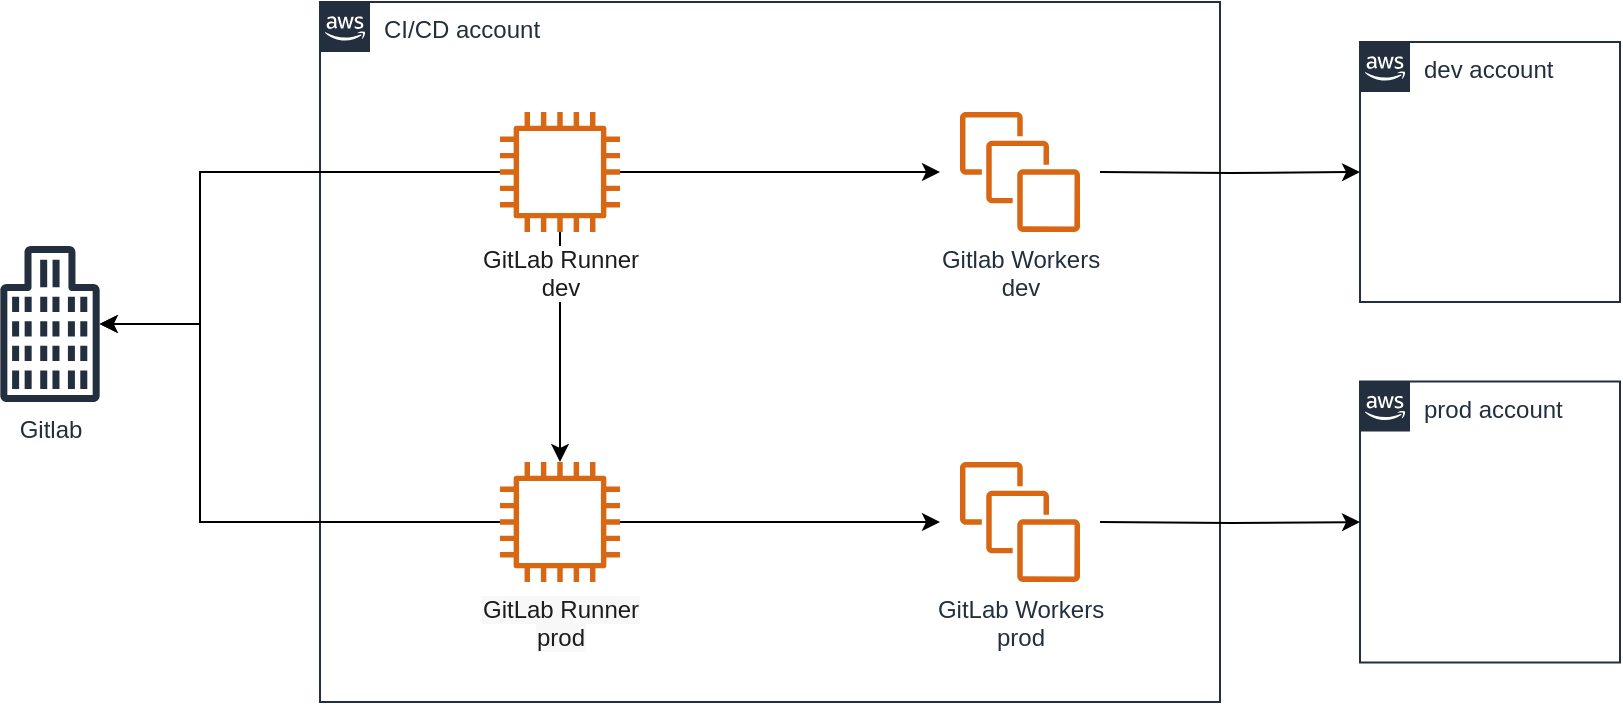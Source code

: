 <mxfile version="14.6.13" type="device"><diagram id="oKqRkq61MVrXqYHyYyZw" name="Page-1"><mxGraphModel dx="1106" dy="997" grid="1" gridSize="10" guides="1" tooltips="1" connect="1" arrows="1" fold="1" page="1" pageScale="1" pageWidth="1169" pageHeight="827" math="0" shadow="0"><root><mxCell id="0"/><mxCell id="1" parent="0"/><mxCell id="YkTOxDiAVk9wTFDEiVQZ-1" value="CI/CD account" style="points=[[0,0],[0.25,0],[0.5,0],[0.75,0],[1,0],[1,0.25],[1,0.5],[1,0.75],[1,1],[0.75,1],[0.5,1],[0.25,1],[0,1],[0,0.75],[0,0.5],[0,0.25]];outlineConnect=0;gradientColor=none;html=1;whiteSpace=wrap;fontSize=12;fontStyle=0;shape=mxgraph.aws4.group;grIcon=mxgraph.aws4.group_aws_cloud_alt;strokeColor=#232F3E;fillColor=none;verticalAlign=top;align=left;spacingLeft=30;fontColor=#232F3E;dashed=0;" parent="1" vertex="1"><mxGeometry x="350" y="160" width="450" height="350" as="geometry"/></mxCell><mxCell id="YkTOxDiAVk9wTFDEiVQZ-2" value="dev account" style="points=[[0,0],[0.25,0],[0.5,0],[0.75,0],[1,0],[1,0.25],[1,0.5],[1,0.75],[1,1],[0.75,1],[0.5,1],[0.25,1],[0,1],[0,0.75],[0,0.5],[0,0.25]];outlineConnect=0;gradientColor=none;html=1;whiteSpace=wrap;fontSize=12;fontStyle=0;shape=mxgraph.aws4.group;grIcon=mxgraph.aws4.group_aws_cloud_alt;strokeColor=#232F3E;fillColor=none;verticalAlign=top;align=left;spacingLeft=30;fontColor=#232F3E;dashed=0;" parent="1" vertex="1"><mxGeometry x="870" y="180" width="130" height="130" as="geometry"/></mxCell><mxCell id="YkTOxDiAVk9wTFDEiVQZ-3" value="prod account" style="points=[[0,0],[0.25,0],[0.5,0],[0.75,0],[1,0],[1,0.25],[1,0.5],[1,0.75],[1,1],[0.75,1],[0.5,1],[0.25,1],[0,1],[0,0.75],[0,0.5],[0,0.25]];outlineConnect=0;gradientColor=none;html=1;whiteSpace=wrap;fontSize=12;fontStyle=0;shape=mxgraph.aws4.group;grIcon=mxgraph.aws4.group_aws_cloud_alt;strokeColor=#232F3E;fillColor=none;verticalAlign=top;align=left;spacingLeft=30;fontColor=#232F3E;dashed=0;" parent="1" vertex="1"><mxGeometry x="870" y="349.75" width="130" height="140.5" as="geometry"/></mxCell><mxCell id="YkTOxDiAVk9wTFDEiVQZ-4" value="Gitlab" style="outlineConnect=0;fontColor=#232F3E;gradientColor=none;fillColor=#232F3E;strokeColor=none;dashed=0;verticalLabelPosition=bottom;verticalAlign=top;align=center;html=1;fontSize=12;fontStyle=0;aspect=fixed;pointerEvents=1;shape=mxgraph.aws4.office_building;" parent="1" vertex="1"><mxGeometry x="190" y="282" width="50" height="78" as="geometry"/></mxCell><mxCell id="YkTOxDiAVk9wTFDEiVQZ-19" style="edgeStyle=orthogonalEdgeStyle;rounded=0;orthogonalLoop=1;jettySize=auto;html=1;" parent="1" source="YkTOxDiAVk9wTFDEiVQZ-6" edge="1"><mxGeometry relative="1" as="geometry"><mxPoint x="660" y="245" as="targetPoint"/></mxGeometry></mxCell><mxCell id="YkTOxDiAVk9wTFDEiVQZ-26" style="edgeStyle=orthogonalEdgeStyle;rounded=0;orthogonalLoop=1;jettySize=auto;html=1;" parent="1" source="YkTOxDiAVk9wTFDEiVQZ-6" target="YkTOxDiAVk9wTFDEiVQZ-4" edge="1"><mxGeometry relative="1" as="geometry"><Array as="points"><mxPoint x="290" y="245"/><mxPoint x="290" y="321"/></Array></mxGeometry></mxCell><mxCell id="IjJnzKWBMVJrhwVB2hEY-1" value="" style="edgeStyle=orthogonalEdgeStyle;rounded=0;orthogonalLoop=1;jettySize=auto;html=1;" edge="1" parent="1" source="YkTOxDiAVk9wTFDEiVQZ-6" target="YkTOxDiAVk9wTFDEiVQZ-7"><mxGeometry relative="1" as="geometry"/></mxCell><mxCell id="YkTOxDiAVk9wTFDEiVQZ-6" value="&lt;span style=&quot;color: rgb(29 , 28 , 29) ; text-align: left ; background-color: rgb(255 , 255 , 255)&quot;&gt;&lt;font style=&quot;font-size: 12px&quot;&gt;GitLab Runner&lt;br&gt;dev&lt;/font&gt;&lt;/span&gt;" style="outlineConnect=0;fontColor=#232F3E;gradientColor=none;fillColor=#D86613;strokeColor=none;dashed=0;verticalLabelPosition=bottom;verticalAlign=top;align=center;html=1;fontSize=12;fontStyle=0;aspect=fixed;pointerEvents=1;shape=mxgraph.aws4.instance2;" parent="1" vertex="1"><mxGeometry x="440" y="215" width="60" height="60" as="geometry"/></mxCell><mxCell id="YkTOxDiAVk9wTFDEiVQZ-20" style="edgeStyle=orthogonalEdgeStyle;rounded=0;orthogonalLoop=1;jettySize=auto;html=1;" parent="1" source="YkTOxDiAVk9wTFDEiVQZ-7" edge="1"><mxGeometry relative="1" as="geometry"><mxPoint x="660" y="420" as="targetPoint"/></mxGeometry></mxCell><mxCell id="YkTOxDiAVk9wTFDEiVQZ-27" style="edgeStyle=orthogonalEdgeStyle;rounded=0;orthogonalLoop=1;jettySize=auto;html=1;" parent="1" source="YkTOxDiAVk9wTFDEiVQZ-7" target="YkTOxDiAVk9wTFDEiVQZ-4" edge="1"><mxGeometry relative="1" as="geometry"><Array as="points"><mxPoint x="290" y="420"/><mxPoint x="290" y="321"/></Array></mxGeometry></mxCell><mxCell id="YkTOxDiAVk9wTFDEiVQZ-7" value="&lt;span style=&quot;color: rgb(29 , 28 , 29) ; text-align: left ; background-color: rgb(248 , 248 , 248)&quot;&gt;&lt;font style=&quot;font-size: 12px&quot;&gt;GitLab Runner&lt;br&gt;prod&lt;/font&gt;&lt;/span&gt;" style="outlineConnect=0;fontColor=#232F3E;gradientColor=none;fillColor=#D86613;strokeColor=none;dashed=0;verticalLabelPosition=bottom;verticalAlign=top;align=center;html=1;fontSize=12;fontStyle=0;aspect=fixed;pointerEvents=1;shape=mxgraph.aws4.instance2;" parent="1" vertex="1"><mxGeometry x="440" y="390" width="60" height="60" as="geometry"/></mxCell><mxCell id="YkTOxDiAVk9wTFDEiVQZ-21" style="edgeStyle=orthogonalEdgeStyle;rounded=0;orthogonalLoop=1;jettySize=auto;html=1;entryX=0;entryY=0.5;entryDx=0;entryDy=0;" parent="1" target="YkTOxDiAVk9wTFDEiVQZ-2" edge="1"><mxGeometry relative="1" as="geometry"><mxPoint x="740" y="245" as="sourcePoint"/></mxGeometry></mxCell><mxCell id="YkTOxDiAVk9wTFDEiVQZ-15" value="Gitlab Workers&lt;br&gt;dev" style="outlineConnect=0;fontColor=#232F3E;gradientColor=none;fillColor=#D86613;strokeColor=none;dashed=0;verticalLabelPosition=bottom;verticalAlign=top;align=center;html=1;fontSize=12;fontStyle=0;aspect=fixed;pointerEvents=1;shape=mxgraph.aws4.instances;" parent="1" vertex="1"><mxGeometry x="670" y="215" width="60" height="60" as="geometry"/></mxCell><mxCell id="YkTOxDiAVk9wTFDEiVQZ-22" style="edgeStyle=orthogonalEdgeStyle;rounded=0;orthogonalLoop=1;jettySize=auto;html=1;" parent="1" target="YkTOxDiAVk9wTFDEiVQZ-3" edge="1"><mxGeometry relative="1" as="geometry"><mxPoint x="740" y="420" as="sourcePoint"/></mxGeometry></mxCell><mxCell id="YkTOxDiAVk9wTFDEiVQZ-16" value="GitLab Workers&lt;br&gt;prod" style="outlineConnect=0;fontColor=#232F3E;gradientColor=none;fillColor=#D86613;strokeColor=none;dashed=0;verticalLabelPosition=bottom;verticalAlign=top;align=center;html=1;fontSize=12;fontStyle=0;aspect=fixed;pointerEvents=1;shape=mxgraph.aws4.instances;" parent="1" vertex="1"><mxGeometry x="670" y="390" width="60" height="60" as="geometry"/></mxCell></root></mxGraphModel></diagram></mxfile>